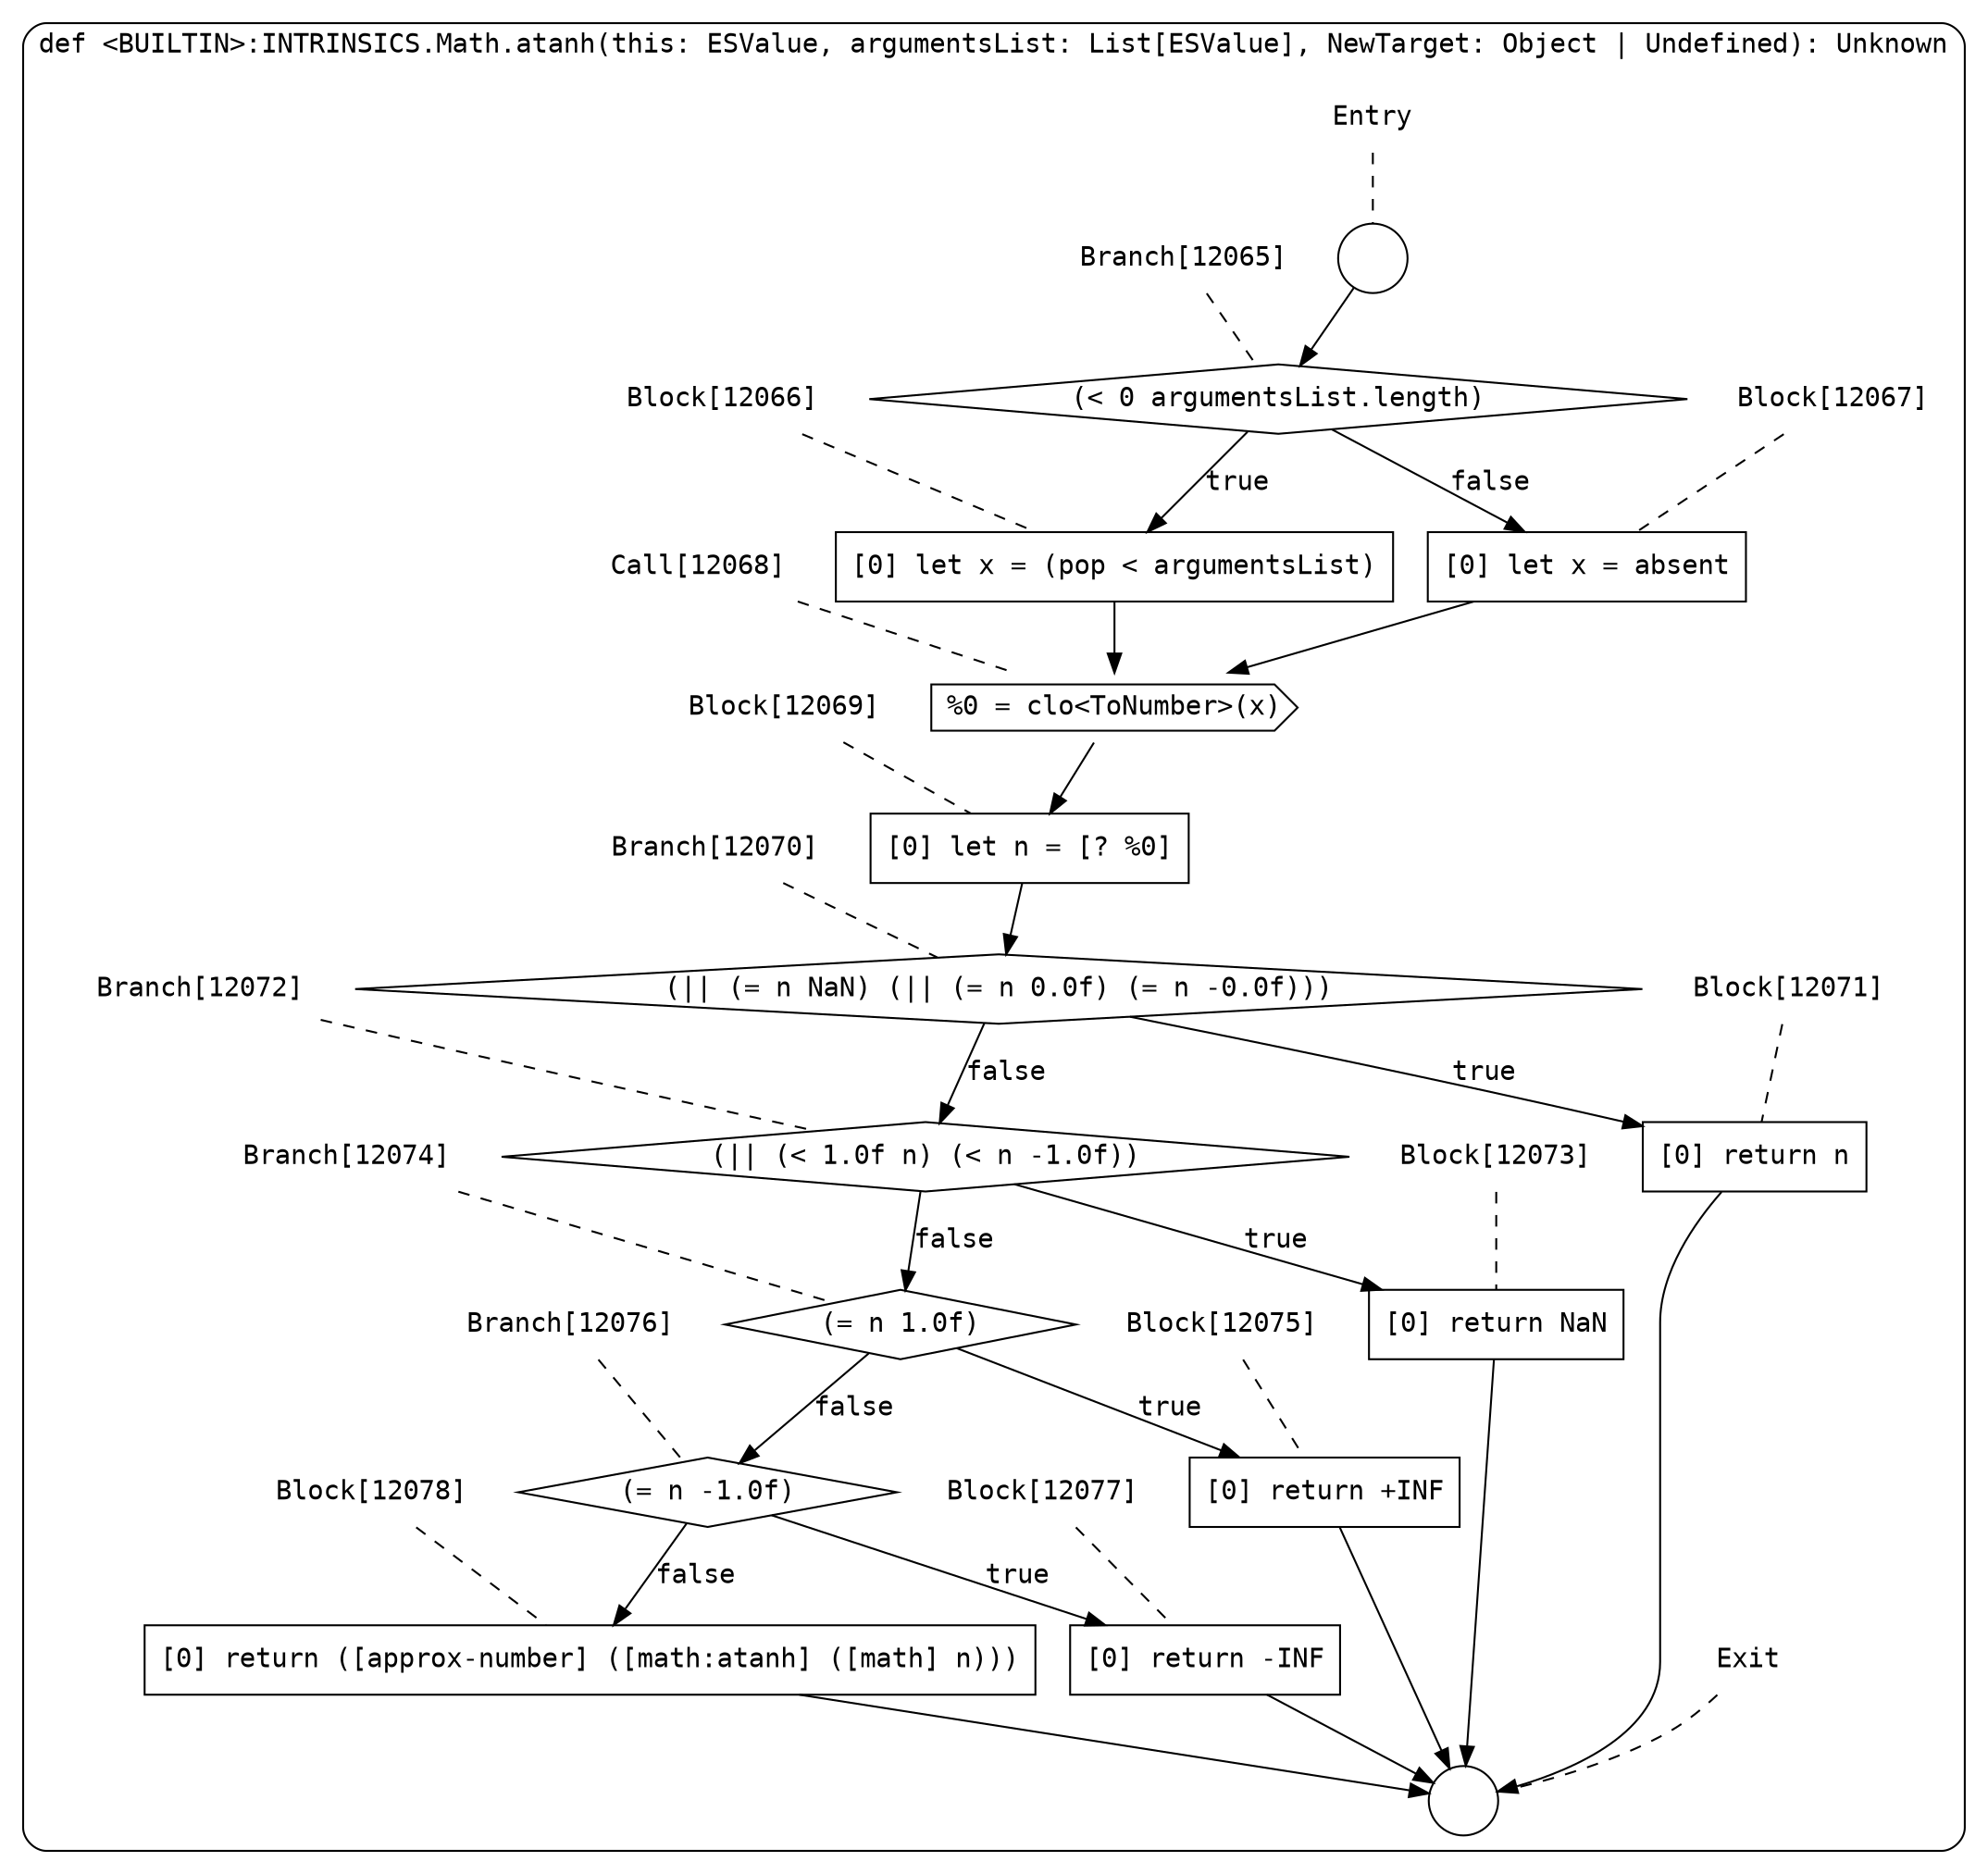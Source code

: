 digraph {
  graph [fontname = "Consolas"]
  node [fontname = "Consolas"]
  edge [fontname = "Consolas"]
  subgraph cluster2082 {
    label = "def <BUILTIN>:INTRINSICS.Math.atanh(this: ESValue, argumentsList: List[ESValue], NewTarget: Object | Undefined): Unknown"
    style = rounded
    cluster2082_entry_name [shape=none, label=<<font color="black">Entry</font>>]
    cluster2082_entry_name -> cluster2082_entry [arrowhead=none, color="black", style=dashed]
    cluster2082_entry [shape=circle label=" " color="black" fillcolor="white" style=filled]
    cluster2082_entry -> node12065 [color="black"]
    cluster2082_exit_name [shape=none, label=<<font color="black">Exit</font>>]
    cluster2082_exit_name -> cluster2082_exit [arrowhead=none, color="black", style=dashed]
    cluster2082_exit [shape=circle label=" " color="black" fillcolor="white" style=filled]
    node12065_name [shape=none, label=<<font color="black">Branch[12065]</font>>]
    node12065_name -> node12065 [arrowhead=none, color="black", style=dashed]
    node12065 [shape=diamond, label=<<font color="black">(&lt; 0 argumentsList.length)</font>> color="black" fillcolor="white", style=filled]
    node12065 -> node12066 [label=<<font color="black">true</font>> color="black"]
    node12065 -> node12067 [label=<<font color="black">false</font>> color="black"]
    node12066_name [shape=none, label=<<font color="black">Block[12066]</font>>]
    node12066_name -> node12066 [arrowhead=none, color="black", style=dashed]
    node12066 [shape=box, label=<<font color="black">[0] let x = (pop &lt; argumentsList)<BR ALIGN="LEFT"/></font>> color="black" fillcolor="white", style=filled]
    node12066 -> node12068 [color="black"]
    node12067_name [shape=none, label=<<font color="black">Block[12067]</font>>]
    node12067_name -> node12067 [arrowhead=none, color="black", style=dashed]
    node12067 [shape=box, label=<<font color="black">[0] let x = absent<BR ALIGN="LEFT"/></font>> color="black" fillcolor="white", style=filled]
    node12067 -> node12068 [color="black"]
    node12068_name [shape=none, label=<<font color="black">Call[12068]</font>>]
    node12068_name -> node12068 [arrowhead=none, color="black", style=dashed]
    node12068 [shape=cds, label=<<font color="black">%0 = clo&lt;ToNumber&gt;(x)</font>> color="black" fillcolor="white", style=filled]
    node12068 -> node12069 [color="black"]
    node12069_name [shape=none, label=<<font color="black">Block[12069]</font>>]
    node12069_name -> node12069 [arrowhead=none, color="black", style=dashed]
    node12069 [shape=box, label=<<font color="black">[0] let n = [? %0]<BR ALIGN="LEFT"/></font>> color="black" fillcolor="white", style=filled]
    node12069 -> node12070 [color="black"]
    node12070_name [shape=none, label=<<font color="black">Branch[12070]</font>>]
    node12070_name -> node12070 [arrowhead=none, color="black", style=dashed]
    node12070 [shape=diamond, label=<<font color="black">(|| (= n NaN) (|| (= n 0.0f) (= n -0.0f)))</font>> color="black" fillcolor="white", style=filled]
    node12070 -> node12071 [label=<<font color="black">true</font>> color="black"]
    node12070 -> node12072 [label=<<font color="black">false</font>> color="black"]
    node12071_name [shape=none, label=<<font color="black">Block[12071]</font>>]
    node12071_name -> node12071 [arrowhead=none, color="black", style=dashed]
    node12071 [shape=box, label=<<font color="black">[0] return n<BR ALIGN="LEFT"/></font>> color="black" fillcolor="white", style=filled]
    node12071 -> cluster2082_exit [color="black"]
    node12072_name [shape=none, label=<<font color="black">Branch[12072]</font>>]
    node12072_name -> node12072 [arrowhead=none, color="black", style=dashed]
    node12072 [shape=diamond, label=<<font color="black">(|| (&lt; 1.0f n) (&lt; n -1.0f))</font>> color="black" fillcolor="white", style=filled]
    node12072 -> node12073 [label=<<font color="black">true</font>> color="black"]
    node12072 -> node12074 [label=<<font color="black">false</font>> color="black"]
    node12073_name [shape=none, label=<<font color="black">Block[12073]</font>>]
    node12073_name -> node12073 [arrowhead=none, color="black", style=dashed]
    node12073 [shape=box, label=<<font color="black">[0] return NaN<BR ALIGN="LEFT"/></font>> color="black" fillcolor="white", style=filled]
    node12073 -> cluster2082_exit [color="black"]
    node12074_name [shape=none, label=<<font color="black">Branch[12074]</font>>]
    node12074_name -> node12074 [arrowhead=none, color="black", style=dashed]
    node12074 [shape=diamond, label=<<font color="black">(= n 1.0f)</font>> color="black" fillcolor="white", style=filled]
    node12074 -> node12075 [label=<<font color="black">true</font>> color="black"]
    node12074 -> node12076 [label=<<font color="black">false</font>> color="black"]
    node12075_name [shape=none, label=<<font color="black">Block[12075]</font>>]
    node12075_name -> node12075 [arrowhead=none, color="black", style=dashed]
    node12075 [shape=box, label=<<font color="black">[0] return +INF<BR ALIGN="LEFT"/></font>> color="black" fillcolor="white", style=filled]
    node12075 -> cluster2082_exit [color="black"]
    node12076_name [shape=none, label=<<font color="black">Branch[12076]</font>>]
    node12076_name -> node12076 [arrowhead=none, color="black", style=dashed]
    node12076 [shape=diamond, label=<<font color="black">(= n -1.0f)</font>> color="black" fillcolor="white", style=filled]
    node12076 -> node12077 [label=<<font color="black">true</font>> color="black"]
    node12076 -> node12078 [label=<<font color="black">false</font>> color="black"]
    node12077_name [shape=none, label=<<font color="black">Block[12077]</font>>]
    node12077_name -> node12077 [arrowhead=none, color="black", style=dashed]
    node12077 [shape=box, label=<<font color="black">[0] return -INF<BR ALIGN="LEFT"/></font>> color="black" fillcolor="white", style=filled]
    node12077 -> cluster2082_exit [color="black"]
    node12078_name [shape=none, label=<<font color="black">Block[12078]</font>>]
    node12078_name -> node12078 [arrowhead=none, color="black", style=dashed]
    node12078 [shape=box, label=<<font color="black">[0] return ([approx-number] ([math:atanh] ([math] n)))<BR ALIGN="LEFT"/></font>> color="black" fillcolor="white", style=filled]
    node12078 -> cluster2082_exit [color="black"]
  }
}